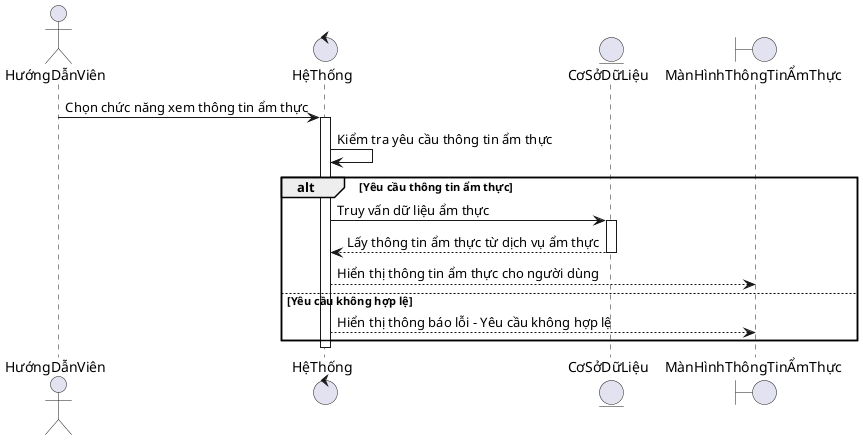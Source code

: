 @startuml provideFoodInfo_sequence_diagram

actor HướngDẫnViên
control HệThống
entity CơSởDữLiệu
boundary MànHìnhThôngTinẨmThực

HướngDẫnViên -> HệThống: Chọn chức năng xem thông tin ẩm thực
activate HệThống

HệThống -> HệThống: Kiểm tra yêu cầu thông tin ẩm thực
alt Yêu cầu thông tin ẩm thực
  HệThống -> CơSởDữLiệu: Truy vấn dữ liệu ẩm thực
  activate CơSởDữLiệu
  CơSởDữLiệu --> HệThống: Lấy thông tin ẩm thực từ dịch vụ ẩm thực
  deactivate CơSởDữLiệu
  HệThống --> MànHìnhThôngTinẨmThực: Hiển thị thông tin ẩm thực cho người dùng
else Yêu cầu không hợp lệ
  HệThống --> MànHìnhThôngTinẨmThực: Hiển thị thông báo lỗi - Yêu cầu không hợp lệ
end

deactivate HệThống

@enduml
